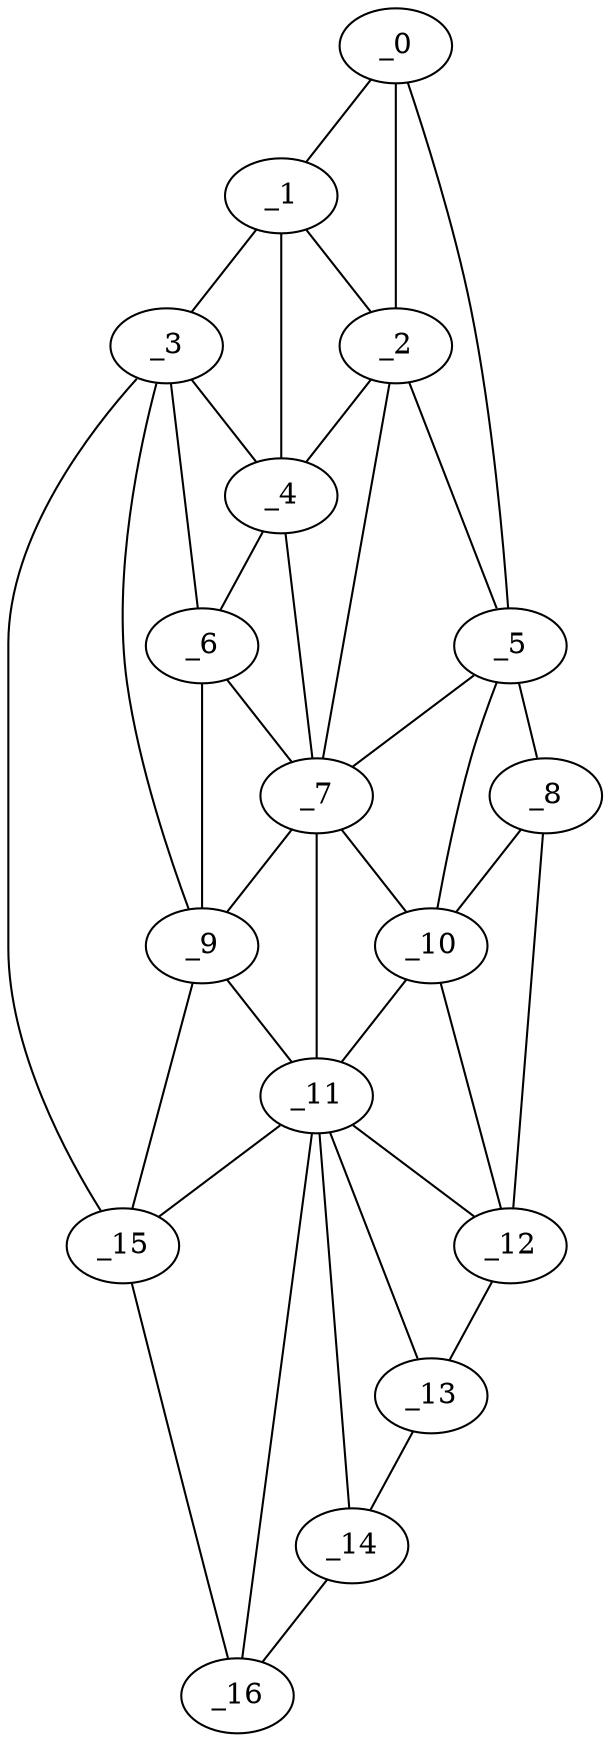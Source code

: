 graph "obj63__35.gxl" {
	_0	 [x=42,
		y=22];
	_1	 [x=44,
		y=19];
	_0 -- _1	 [valence=1];
	_2	 [x=50,
		y=27];
	_0 -- _2	 [valence=1];
	_5	 [x=58,
		y=41];
	_0 -- _5	 [valence=1];
	_1 -- _2	 [valence=2];
	_3	 [x=56,
		y=11];
	_1 -- _3	 [valence=1];
	_4	 [x=56,
		y=19];
	_1 -- _4	 [valence=2];
	_2 -- _4	 [valence=2];
	_2 -- _5	 [valence=2];
	_7	 [x=73,
		y=29];
	_2 -- _7	 [valence=2];
	_3 -- _4	 [valence=2];
	_6	 [x=64,
		y=17];
	_3 -- _6	 [valence=1];
	_9	 [x=78,
		y=20];
	_3 -- _9	 [valence=1];
	_15	 [x=106,
		y=20];
	_3 -- _15	 [valence=1];
	_4 -- _6	 [valence=2];
	_4 -- _7	 [valence=1];
	_5 -- _7	 [valence=1];
	_8	 [x=76,
		y=51];
	_5 -- _8	 [valence=1];
	_10	 [x=78,
		y=39];
	_5 -- _10	 [valence=2];
	_6 -- _7	 [valence=2];
	_6 -- _9	 [valence=1];
	_7 -- _9	 [valence=2];
	_7 -- _10	 [valence=2];
	_11	 [x=85,
		y=35];
	_7 -- _11	 [valence=1];
	_8 -- _10	 [valence=2];
	_12	 [x=88,
		y=54];
	_8 -- _12	 [valence=1];
	_9 -- _11	 [valence=1];
	_9 -- _15	 [valence=2];
	_10 -- _11	 [valence=2];
	_10 -- _12	 [valence=1];
	_11 -- _12	 [valence=1];
	_13	 [x=94,
		y=50];
	_11 -- _13	 [valence=2];
	_14	 [x=99,
		y=46];
	_11 -- _14	 [valence=2];
	_11 -- _15	 [valence=1];
	_16	 [x=109,
		y=38];
	_11 -- _16	 [valence=2];
	_12 -- _13	 [valence=1];
	_13 -- _14	 [valence=1];
	_14 -- _16	 [valence=1];
	_15 -- _16	 [valence=1];
}
